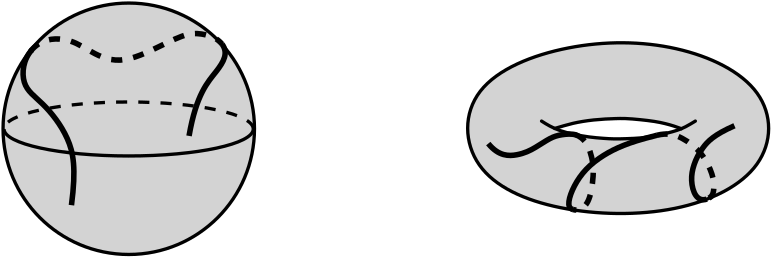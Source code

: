 <?xml version="1.0"?>
<!DOCTYPE ipe SYSTEM "ipe.dtd">
<ipe version="70107" creator="Ipe 7.1.8">
<info created="D:20161106124456" modified="D:20161109170928"/>
<ipestyle name="basic">
<symbol name="arrow/arc(spx)">
<path stroke="sym-stroke" fill="sym-stroke" pen="sym-pen">
0 0 m
-1 0.333 l
-1 -0.333 l
h
</path>
</symbol>
<symbol name="arrow/farc(spx)">
<path stroke="sym-stroke" fill="white" pen="sym-pen">
0 0 m
-1 0.333 l
-1 -0.333 l
h
</path>
</symbol>
<symbol name="arrow/ptarc(spx)">
<path stroke="sym-stroke" fill="sym-stroke" pen="sym-pen">
0 0 m
-1 0.333 l
-0.8 0 l
-1 -0.333 l
h
</path>
</symbol>
<symbol name="arrow/fptarc(spx)">
<path stroke="sym-stroke" fill="white" pen="sym-pen">
0 0 m
-1 0.333 l
-0.8 0 l
-1 -0.333 l
h
</path>
</symbol>
<symbol name="mark/circle(sx)" transformations="translations">
<path fill="sym-stroke">
0.6 0 0 0.6 0 0 e
0.4 0 0 0.4 0 0 e
</path>
</symbol>
<symbol name="mark/disk(sx)" transformations="translations">
<path fill="sym-stroke">
0.6 0 0 0.6 0 0 e
</path>
</symbol>
<symbol name="mark/fdisk(sfx)" transformations="translations">
<group>
<path fill="sym-fill">
0.5 0 0 0.5 0 0 e
</path>
<path fill="sym-stroke" fillrule="eofill">
0.6 0 0 0.6 0 0 e
0.4 0 0 0.4 0 0 e
</path>
</group>
</symbol>
<symbol name="mark/box(sx)" transformations="translations">
<path fill="sym-stroke" fillrule="eofill">
-0.6 -0.6 m
0.6 -0.6 l
0.6 0.6 l
-0.6 0.6 l
h
-0.4 -0.4 m
0.4 -0.4 l
0.4 0.4 l
-0.4 0.4 l
h
</path>
</symbol>
<symbol name="mark/square(sx)" transformations="translations">
<path fill="sym-stroke">
-0.6 -0.6 m
0.6 -0.6 l
0.6 0.6 l
-0.6 0.6 l
h
</path>
</symbol>
<symbol name="mark/fsquare(sfx)" transformations="translations">
<group>
<path fill="sym-fill">
-0.5 -0.5 m
0.5 -0.5 l
0.5 0.5 l
-0.5 0.5 l
h
</path>
<path fill="sym-stroke" fillrule="eofill">
-0.6 -0.6 m
0.6 -0.6 l
0.6 0.6 l
-0.6 0.6 l
h
-0.4 -0.4 m
0.4 -0.4 l
0.4 0.4 l
-0.4 0.4 l
h
</path>
</group>
</symbol>
<symbol name="mark/cross(sx)" transformations="translations">
<group>
<path fill="sym-stroke">
-0.43 -0.57 m
0.57 0.43 l
0.43 0.57 l
-0.57 -0.43 l
h
</path>
<path fill="sym-stroke">
-0.43 0.57 m
0.57 -0.43 l
0.43 -0.57 l
-0.57 0.43 l
h
</path>
</group>
</symbol>
<symbol name="arrow/fnormal(spx)">
<path stroke="sym-stroke" fill="white" pen="sym-pen">
0 0 m
-1 0.333 l
-1 -0.333 l
h
</path>
</symbol>
<symbol name="arrow/pointed(spx)">
<path stroke="sym-stroke" fill="sym-stroke" pen="sym-pen">
0 0 m
-1 0.333 l
-0.8 0 l
-1 -0.333 l
h
</path>
</symbol>
<symbol name="arrow/fpointed(spx)">
<path stroke="sym-stroke" fill="white" pen="sym-pen">
0 0 m
-1 0.333 l
-0.8 0 l
-1 -0.333 l
h
</path>
</symbol>
<symbol name="arrow/linear(spx)">
<path stroke="sym-stroke" pen="sym-pen">
-1 0.333 m
0 0 l
-1 -0.333 l
</path>
</symbol>
<symbol name="arrow/fdouble(spx)">
<path stroke="sym-stroke" fill="white" pen="sym-pen">
0 0 m
-1 0.333 l
-1 -0.333 l
h
-1 0 m
-2 0.333 l
-2 -0.333 l
h
</path>
</symbol>
<symbol name="arrow/double(spx)">
<path stroke="sym-stroke" fill="sym-stroke" pen="sym-pen">
0 0 m
-1 0.333 l
-1 -0.333 l
h
-1 0 m
-2 0.333 l
-2 -0.333 l
h
</path>
</symbol>
<pen name="heavier" value="0.8"/>
<pen name="fat" value="1.2"/>
<pen name="ultrafat" value="2"/>
<symbolsize name="large" value="5"/>
<symbolsize name="small" value="2"/>
<symbolsize name="tiny" value="1.1"/>
<arrowsize name="large" value="10"/>
<arrowsize name="small" value="5"/>
<arrowsize name="tiny" value="3"/>
<color name="red" value="1 0 0"/>
<color name="green" value="0 1 0"/>
<color name="blue" value="0 0 1"/>
<color name="yellow" value="1 1 0"/>
<color name="orange" value="1 0.647 0"/>
<color name="gold" value="1 0.843 0"/>
<color name="purple" value="0.627 0.125 0.941"/>
<color name="gray" value="0.745"/>
<color name="brown" value="0.647 0.165 0.165"/>
<color name="navy" value="0 0 0.502"/>
<color name="pink" value="1 0.753 0.796"/>
<color name="seagreen" value="0.18 0.545 0.341"/>
<color name="turquoise" value="0.251 0.878 0.816"/>
<color name="violet" value="0.933 0.51 0.933"/>
<color name="darkblue" value="0 0 0.545"/>
<color name="darkcyan" value="0 0.545 0.545"/>
<color name="darkgray" value="0.663"/>
<color name="darkgreen" value="0 0.392 0"/>
<color name="darkmagenta" value="0.545 0 0.545"/>
<color name="darkorange" value="1 0.549 0"/>
<color name="darkred" value="0.545 0 0"/>
<color name="lightblue" value="0.678 0.847 0.902"/>
<color name="lightcyan" value="0.878 1 1"/>
<color name="lightgray" value="0.827"/>
<color name="lightgreen" value="0.565 0.933 0.565"/>
<color name="lightyellow" value="1 1 0.878"/>
<dashstyle name="dashed" value="[4] 0"/>
<dashstyle name="dotted" value="[1 3] 0"/>
<dashstyle name="dash dotted" value="[4 2 1 2] 0"/>
<dashstyle name="dash dot dotted" value="[4 2 1 2 1 2] 0"/>
<textsize name="large" value="\large"/>
<textsize name="small" value="\small"/>
<textsize name="tiny" value="\tiny"/>
<textsize name="Large" value="\Large"/>
<textsize name="LARGE" value="\LARGE"/>
<textsize name="huge" value="\huge"/>
<textsize name="Huge" value="\Huge"/>
<textsize name="footnote" value="\footnotesize"/>
<textstyle name="center" begin="\begin{center}" end="\end{center}"/>
<textstyle name="itemize" begin="\begin{itemize}" end="\end{itemize}"/>
<textstyle name="item" begin="\begin{itemize}\item{}" end="\end{itemize}"/>
<gridsize name="4 pts" value="4"/>
<gridsize name="8 pts (~3 mm)" value="8"/>
<gridsize name="16 pts (~6 mm)" value="16"/>
<gridsize name="32 pts (~12 mm)" value="32"/>
<gridsize name="10 pts (~3.5 mm)" value="10"/>
<gridsize name="20 pts (~7 mm)" value="20"/>
<gridsize name="14 pts (~5 mm)" value="14"/>
<gridsize name="28 pts (~10 mm)" value="28"/>
<gridsize name="56 pts (~20 mm)" value="56"/>
<anglesize name="90 deg" value="90"/>
<anglesize name="60 deg" value="60"/>
<anglesize name="45 deg" value="45"/>
<anglesize name="30 deg" value="30"/>
<anglesize name="22.5 deg" value="22.5"/>
<opacity name="10%" value="0.1"/>
<opacity name="30%" value="0.3"/>
<opacity name="50%" value="0.5"/>
<opacity name="75%" value="0.75"/>
<tiling name="falling" angle="-60" step="4" width="1"/>
<tiling name="rising" angle="30" step="4" width="1"/>
</ipestyle>
<page>
<layer name="alpha"/>
<view layers="alpha" active="alpha"/>
<path layer="alpha" matrix="0.21175 0 0 0.21175 286.564 406.856" stroke="black" fill="lightgray" pen="fat">
210.991 570.629
32.5214 498.147
36.6241 345.662
189.109 275.915
403.136 271.813
559.04 350.448
560.407 491.993
401.084 569.945 u
</path>
<path matrix="2 0 0 2 29.3417 -496" fill="white">
149.69 496.357
151.642 496.898
153.178 497.225
155.595 497.574
156.975 497.698
159.143 497.813
161.341 497.839
163.52 497.686
165.672 497.449
167.359 497.188
168.366 496.971
169.849 496.571
171.468 496.008
171.468 496.008
170.138 495.546
168.516 495.128
166.614 494.727
165.475 494.519
164.12 494.347
162.802 494.262
161.494 494.211
160.273 494.18
159.105 494.184
158.08 494.233
157.067 494.305
155.996 494.398
154.478 494.579
153.587 494.722
152.45 494.94
151.403 495.172
150.353 495.448
149.808 495.618
148.678 496.057
148.678 496.057 u
</path>
<path matrix="2 0 0 2 -18.6583 -816" stroke="black" fill="lightgray" pen="fat">
22.6274 0 0 22.6274 96 656 e
</path>
<path matrix="0.208522 0 0 0.0451636 111.17 476.922" stroke="black" dash="dashed" pen="fat">
513.127 420.01 m
215.178 0 0 215.178 297.95 420.72 82.7724 421.044 a
</path>
<path matrix="0.208522 0 0 0.0451636 111.17 476.922" stroke="black" pen="fat">
82.7724 421.044 m
215.178 0 0 215.178 297.95 420.748 513.127 420.01 a
</path>
<path matrix="0.21175 0 0 0.21175 286.564 406.856" stroke="black" pen="fat" cap="1">
167.123 434.029 m
180.273 425.613
198.682 417.197
221.826 411.411
247.6 406.677
273.373 404.573
290.205 403.521
310.719 404.047
337.544 405.099
355.954 408.255
381.202 413.515
398.033 418.249
411.183 423.509
428.541 434.029 s
</path>
<path matrix="0.21175 0 0 0.21175 286.564 406.856" stroke="black" pen="fat" cap="1">
189.537 421.525 m
204.994 426.139
220.248 430.347
236.554 433.503
255.49 436.133
276.529 437.711
291.783 438.237
308.615 438.763
333.862 436.659
360.688 433.503
377.52 429.821
392.483 425.66
404.784 421.068 s
</path>
<path matrix="2 0 0 2 29.3417 -496" stroke="black" fill="darkgray" pen="fat">
148.678 496.057 m
148.678 496.057 l
</path>
<path matrix="2 0 0 2 -18.6583 -496" stroke="black" pen="ultrafat">
85.6847 482.243 m
86.5546 488.912
85.5398 494.566
80.3207 501.09
76.4063 503.555
76.9862 508.484
78.581 510.224 c
</path>
<path matrix="2 0 0 2 -18.6583 -496" stroke="black" dash="dashed" pen="ultrafat">
78.3224 509.941 m
80.0552 512.136
84.8149 512.543
88.2943 510.368
94.0933 507.179
102.067 511.093
106.851 513.413
109.896 512.978
111.78 512.398
112.795 511.238 c
</path>
<path matrix="2 0 0 2 -18.6583 -496" stroke="black" pen="ultrafat">
112.795 511.238 m
113.955 509.644
112.36 506.599
108.156 502.25
106.851 494.711 c
</path>
<path matrix="2 0 0 2 29.3417 -496" stroke="black" pen="ultrafat">
136.712 493.333 m
138.599 491.017
142.288 491.103
145.205 492.561
147.95 494.448
149.751 494.963
151.724 495.135
152.582 494.877 c
</path>
<path matrix="2 0 0 2 29.3417 -496" stroke="black" dash="dashed" pen="ultrafat">
152.449 494.919 m
153.16 494.665
154.327 493.7
155.038 492.025
155.596 489.843
155.647 487.558
155.292 484.716
154.683 482.787
153.871 481.823
153.211 481.417
152.449 481.315
151.942 481.467 c
</path>
<path matrix="2 0 0 2 29.3417 -496" stroke="black" pen="ultrafat">
151.942 481.467 m
151.302 481.648
150.977 482.686
152.043 485.68
154.175 488.827
157.424 491.315
160.875 493.041
164.069 494.081
167.017 494.817 c
</path>
<path matrix="2 0 0 2 29.3417 -496" stroke="black" dash="dashed" pen="ultrafat">
167.017 494.817 m
169.048 495.325
171.637 494.563
175.291 491.721
177.271 487.558
177.372 485.224
177.119 484.005
176.573 483.523
176.003 483.323 c
</path>
<path matrix="2 0 0 2 29.3417 -496" stroke="black" pen="ultrafat">
176.053 483.345 m
175.24 483.041
173.87 483.599
173.109 486.746
173.616 489.538
175.037 492.482
177.322 494.919
181.027 496.543 c
</path>
</page>
</ipe>
